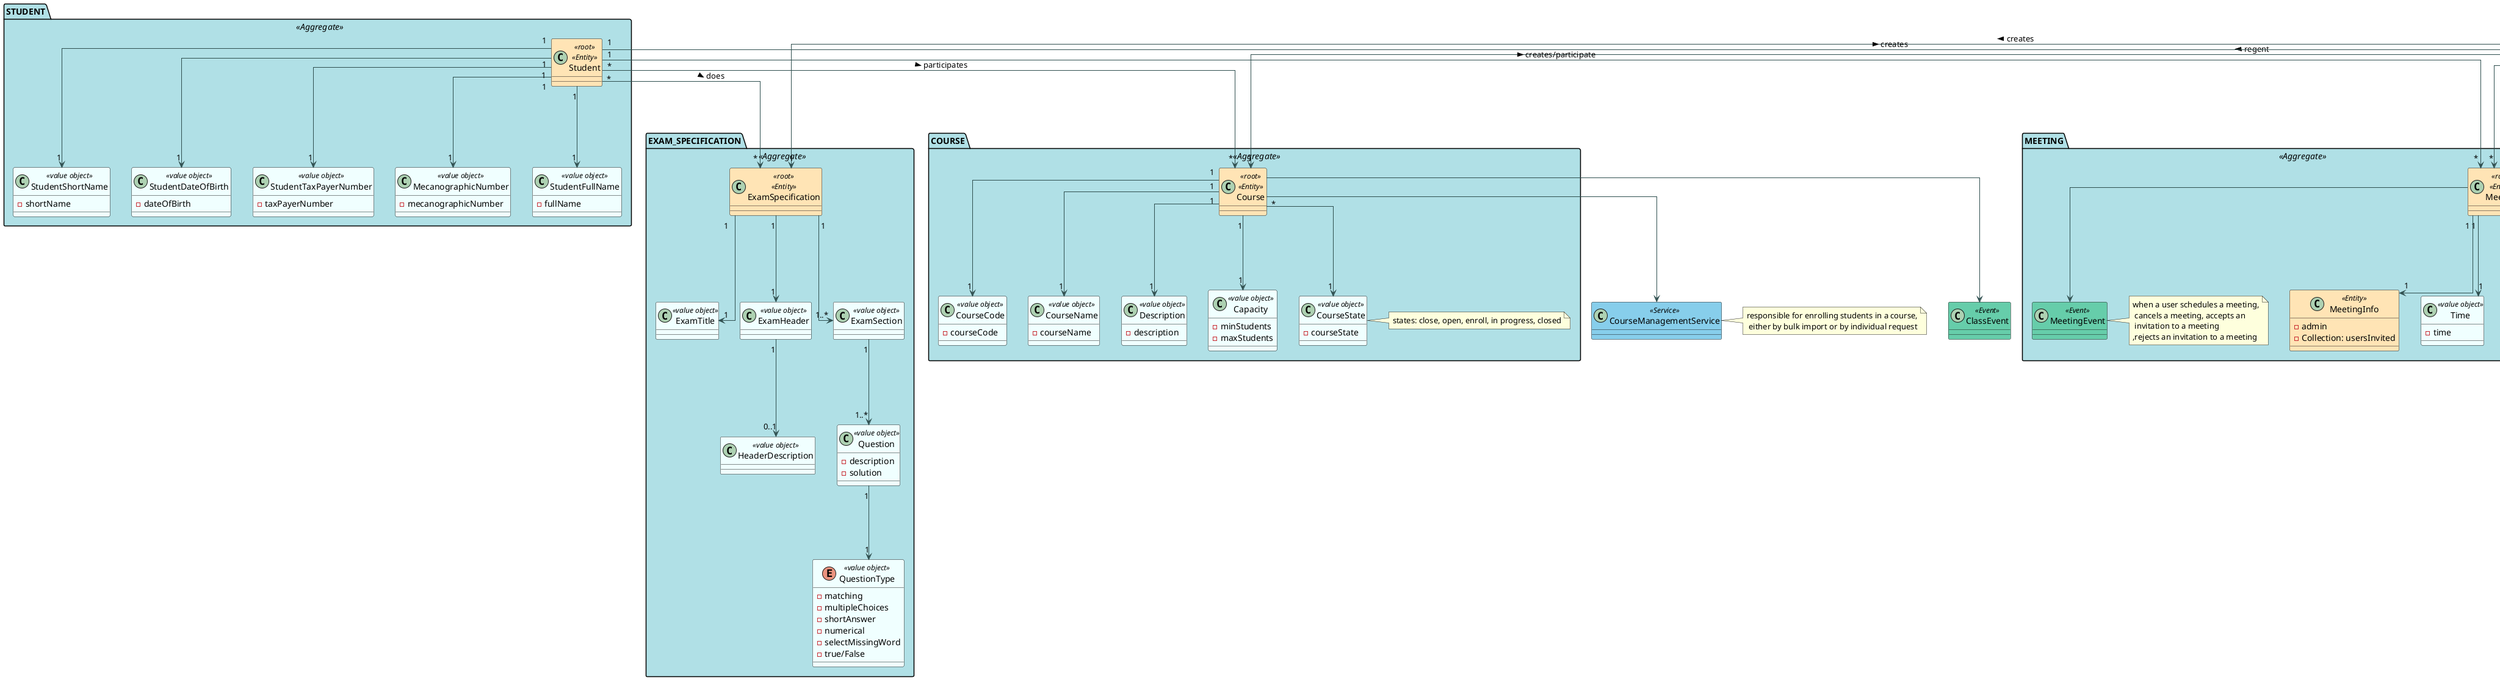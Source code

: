 @startuml

skinparam linetype ortho
skinparam Shadowing False
'hide empty members
'left to right direction

skinparam class {
    BackgroundColor<<Entity>> Moccasin
    BackgroundColor<<value object>> Azure
    BackgroundColor<<Event>> MediumAquaMarine
    BackgroundColor<<Service>> SkyBlue
    ArrowColor DarkSlateGrey
}

skinparam package {
    BackgroundColor PowderBlue
}

'TALVEZ APAGAR O PACKAGE USER OU CORRIGIR PELO CODIGO
' ############## USERS ##############

/'class User{
    - email
    - fullName
    - shortName
    - pwd
    - name??
    - dateOfBirth
    - taxPayerNumber
}

class Student{ -mecanographicNumber}
class Teacher{ - acronimo}
class Manager{ - managerId?? }

'/
/'
package USER <<Aggregate>> {

    class User <<root>> <<Entity>>

    class Password <<value object>> {
            -password
        }

    class Role <<value object>> {
        -description
        -function
    }

    note right : A User can be a Student, Teacher, \nManager.
}

' ############## USERS ##############

User "1" ---down> "1" FullName
User "1" ---down> "1" ShortName
User "1" ---down> "1" DateOfBirth
User "1" ---down> "1" TaxPayerNumber
User "1" ---down> "1" Password
User "*" ---down> "*"Role

'/

' ############## COURSE ##############

/'
    class Course{
        - courseId @Id??
        - courseName
        - Collections<> Teacher:regent
        - description
        - minStudents
        - maxStudents
    }
'/

package COURSE <<Aggregate>> {

    /'FALTA VER COMO ADICIONAR ISTO

    - Collections<> Teacher:regent
    '/

    class Course <<root>> <<Entity>>

    class CourseCode <<value object>>{
        -courseCode
    }

    class CourseName <<value object>> {
        -courseName
    }

    class Description <<value object>> {
            -description
        }

    class CourseState <<value object>>{
        -courseState
    }

    note right: states: close, open, enroll, in progress, closed

    class Capacity <<value object>> {
            -minStudents
            -maxStudents
        }



    }
class ClassEvent <<Event>>
' ############## COURSE ##############

Course "1" ---down> "1" CourseCode
Course "1" ---down> "1" CourseName
Course "*" ---down> "1" CourseState
Course "1" ---down> "1" Description
Course "1" ---down> "1" Capacity



' ############## EXAMS ##############

/'class Exam{
      - title
      - description


      - Course: course??
      - openDate
      - closeDate

      - header
      - sequenceSection
      - questionTypes
  }'/

/'class QuestionTypes{
      - enumerate
      - matching
      - multipleChoices
      - shortAnswer
      - numerical
      - selectMissingWord
      - true/False
  }'/


package EXAM_SPECIFICATION <<Aggregate>> {

    /'FALTA VER COMO ADICIONAR ISTO
        -Course: course?? '/

    class ExamSpecification <<root>> <<Entity>>

    class ExamTitle <<value object>>

    class HeaderDescription <<value object>>

 /' class ExamDate <<value object>> {
                 -openDate
                 -closeDate
             } '/

    class ExamHeader <<value object>>

    class ExamSection <<value object>>


    class Question <<value object>> {
            -description
            -solution
    }

    enum QuestionType <<value object>> {
            - matching
            - multipleChoices
            - shortAnswer
            - numerical
            - selectMissingWord
            - true/False
        }


}

 /' class ExamEvent <<Event>>
  class ExamCompletedEvent <<Event>> '/
' ############## EXAMS ##############

ExamSpecification "1" ---down> "1" ExamTitle
ExamHeader "1" ---down> "0..1" HeaderDescription


/' ExamSpecification "1" ---down> "1" ExamDate '/
ExamSpecification "1" ---down> "1" ExamHeader
ExamSpecification "1" ---down> "1..*" ExamSection
ExamSection "1" ---down> "1..*" Question
Question "1" ---down> "1" QuestionType



' ############## BOARD ##############

/'class Board{
    - Student:admin
    - Collection:usersInvited
    - historyUpdates
    - rows/columns property file
}

class PostIt{
    - postItId
    - text
}

'/

package BOARD <<Aggregate>> {

    class Board <<root>> <<Entity>>{
    }
    note right: criar a entidade que gere as celulas ou e a board\n que gere as celulas

    class BoardTitle <<value object>>{
        -boardTitle
    }

    class Cell <<Entity>>{
        -header
    }



    class HistoryUpdate <<value object>> {
        -historyUpdate
    }

    class PostIt <<Entity>> {
        - postItId
        - typeOfContent
    }

    note right: Image or text

}

' ############## BOARD ##############

Cell "1" ---down> "*" HistoryUpdate
Board "1" ---down> "1" BoardTitle
Board "1" ---down> "1..*" Cell : contains >
Cell "1"  *---down "0..1" PostIt : part of <


' ############## MEETING ##############

/'
class Meeting{
    -time
    -duration
    -User:admin
    -Collection:usersInvited
}'/

package MEETING <<Aggregate>> {

    /'FALTA VER COMO ADICIONAR ISTO
             -User:admin
             -Collection:usersInvited '/

    class Meeting <<root>> <<Entity>>

    class MeetingInfo <<Entity>>{
        -admin
        -Collection: usersInvited
    }

    class Time <<value object>> {
        -time
    }

    class Duration <<value object>> {
            -duration
        }

    class MeetingEvent <<Event>>

    note right: when a user schedules a meeting,\n cancels a meeting, accepts an\n invitation to a meeting\n,rejects an invitation to a meeting
}

Meeting "1" ---down> "1" Time
Meeting "1" ---down> "1" Duration
Meeting "1" ---down> "1" MeetingInfo


' ############## STUDENT ##############

package STUDENT <<Aggregate>> {

    class Student <<root>> <<Entity>>

    class MecanographicNumber <<value object>> {
        -mecanographicNumber
    }

    class StudentFullName <<value object>> {
            -fullName
        }

        class StudentShortName <<value object>> {
           -shortName
        }

        class StudentDateOfBirth <<value object>> {
             -dateOfBirth
       }

       class StudentTaxPayerNumber <<value object>> {
             -taxPayerNumber
       }
}

Student "1" ---down> "1" MecanographicNumber
Student "1" ---down> "1" StudentFullName
Student "1" ---down> "1" StudentShortName
Student "1" ---down> "1" StudentDateOfBirth
Student "1" ---down> "1" StudentTaxPayerNumber


' ############## TEACHER ##############

package TEACHER <<Aggregate>> {

    class Teacher <<root>> <<Entity>>

    class Acrimony <<value object>> {
        -acrimony
    }

    class TeacherFullName <<value object>> {
        -fullName
    }

    class TeacherShortName <<value object>> {
       -shortName
    }

    class TeacherDateOfBirth <<value object>> {
         -dateOfBirth
   }

   class TeacherTaxPayerNumber <<value object>> {
         -taxPayerNumber
   }

}

Teacher "1" ---down> "1" Acrimony
Teacher "1" ---down> "1" TeacherFullName
Teacher "1" ---down> "1" TeacherShortName
Teacher "1" ---down> "1" TeacherDateOfBirth
Teacher "1" ---down> "1" TeacherTaxPayerNumber


' ############## MANAGER ##############
'NAO FAZ SENTIDO A CENA DE MANAGERID
package MANAGER <<Aggregate>> {

    class Manager <<root>> <<Entity>>

    class ManagerId <<value object>> {
        -managerId
    }

    class ManagerFullName <<value object>> {
        -fullName
    }

    class ManagerShortName <<value object>> {
         -shortName
    }

    class ManagerDateOfBirth <<value object>> {
         -dateOfBirth
    }

    class ManagerTaxPayerNumber <<value object>> {
         -taxPayerNumber
    }


}

Manager "1" ---down> "1" ManagerId
Manager "1" ---down> "1" ManagerFullName
Manager "1" ---down> "1" ManagerShortName
Manager "1" ---down> "1" ManagerDateOfBirth
Manager "1" ---down> "1" ManagerTaxPayerNumber


'########### CONNECTIONS BETWEEN AGGREGATES ###########

Student "*" ---down> "*" Course : participates >
Teacher "*" ---down> "1" Course : regent >

Student "*" ---down> "*" ExamSpecification : does >
Teacher "*" ---down> "1" ExamSpecification : creates >


Student "1" ---down> "*" Board : creates >
Teacher "1" ---down> "*" Board : creates >
Manager "1" ---down> "*" Board : creates >

Student "1" ---down> "*" Meeting : creates/participate >
Teacher "1" ---down> "*" Meeting : creates/participate  >
Manager "1" ---down> "*" Meeting : creates/participate >

'########### SERVICES ###########

class UserManagementService <<Service>>
Manager ---down> UserManagementService
note right: responsible for creating, disabling/enabling, \nand listing users in the system


class CourseManagementService <<Service>>
Course ---down> CourseManagementService
/'Manager ---down> CourseManagementService
Teacher ---down> CourseManagementService : lists course >

Student ---down> CourseManagementService : lists course >
note bottom: responsible for creating courses\n, opening/closing enrollments and courses, \nsetting course teachers, and listing courses



class CourseEnrollmentService <<Service>>
Course ---down> CourseEnrollmentService
/'Manager ---down> CourseEnrollmentService
Student ---down> CourseEnrollmentService : request >'/
note right: responsible for enrolling students in a course,\n either by bulk import or by individual request

/'class ExamService <<Service>>
ExamSpecification ---down> ExamService
Teacher ---down> ExamService
Student ---down> ExamService
note right: managing exam-taking and grading'/


class SharedBoardService <<Service>>
Board ---down> SharedBoardService
/'Manager ---down> SharedBoardService
Teacher ---down> SharedBoardService
Student ---down> SharedBoardService'/
note right :responsible for creating,\n sharing, and managing\n shared boards and post-its

class MeetingService <<Service>>
Meeting ---down> MeetingService
/'Manager ---down> MeetingService
Teacher ---down> MeetingService
Student ---down> MeetingService'/
note right :responsible for scheduling,\n cancelling, and managing\n meetings between users


'########### EVENTS ###########

Course ---down> ClassEvent



/' ExamSpecification ---down> ExamEvent '/
/' ExamEvent ---> ExamService '/

Meeting ---down> MeetingEvent



'MeetingEvent ---> MeetingService

/'
class Enrollment{
    -studentId
    -courseId
    -finalGrade
}

class Class{
    - Title @Id
    - date
    - duration
    
    - Course: course??
    - teacher??
}



class ExamResult{
    - ExamSpecification
    - Student
    - feedback
    - grade
}



''
User --> Teacher
User --> Student
User --> Manager

''Courses

Manager ---> Course : Manages >
Manager ---> Enrollment : Manages >

Teacher -left-> Class : Creates >

Enrollment "1" ---* "1" Student
Enrollment "1" ---* "1" Course

Course "1" ---* "*" Class



''Exams

' Student --> Exam
Student --> ExamResult

Teacher "1" -up-> "*" ExamSpecification
Course "1" *-- "*" ExamSpecification
ExamSpecification "1" *-- "*" ExamResult

ExamSpecification "1" ---> "*" QuestionTypes


''Shared Boards

' User --> Admin : is the >
User "1" ----> "*" Board : manages >
Board "1" --* "*" User : contains >

Board "1" ---> "*" PostIt : contains >
User "*" ---> "*" PostIt : manages >




''Meeting
' User --> Admin : is the >
User "1" ---> "*" Meeting : managers >
Meeting "1" ---* "*" User : contains >'/






@enduml